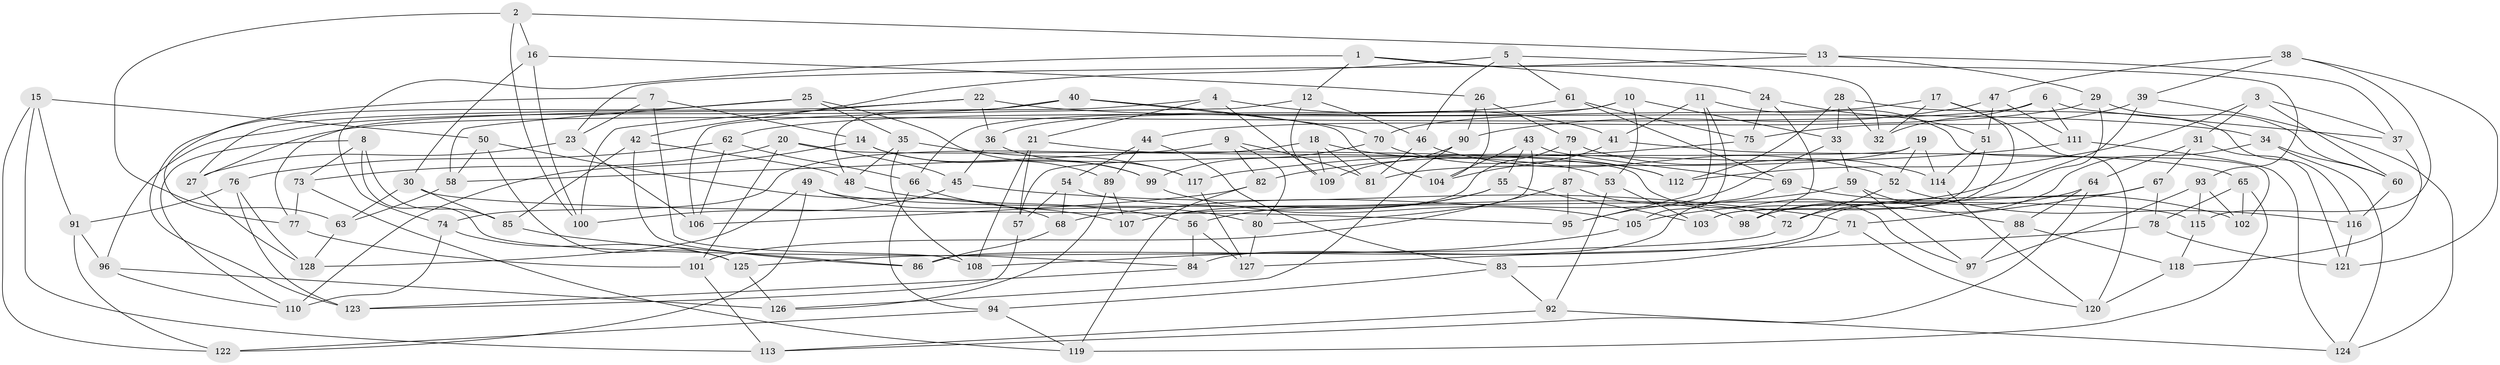// Generated by graph-tools (version 1.1) at 2025/26/03/09/25 03:26:56]
// undirected, 128 vertices, 256 edges
graph export_dot {
graph [start="1"]
  node [color=gray90,style=filled];
  1;
  2;
  3;
  4;
  5;
  6;
  7;
  8;
  9;
  10;
  11;
  12;
  13;
  14;
  15;
  16;
  17;
  18;
  19;
  20;
  21;
  22;
  23;
  24;
  25;
  26;
  27;
  28;
  29;
  30;
  31;
  32;
  33;
  34;
  35;
  36;
  37;
  38;
  39;
  40;
  41;
  42;
  43;
  44;
  45;
  46;
  47;
  48;
  49;
  50;
  51;
  52;
  53;
  54;
  55;
  56;
  57;
  58;
  59;
  60;
  61;
  62;
  63;
  64;
  65;
  66;
  67;
  68;
  69;
  70;
  71;
  72;
  73;
  74;
  75;
  76;
  77;
  78;
  79;
  80;
  81;
  82;
  83;
  84;
  85;
  86;
  87;
  88;
  89;
  90;
  91;
  92;
  93;
  94;
  95;
  96;
  97;
  98;
  99;
  100;
  101;
  102;
  103;
  104;
  105;
  106;
  107;
  108;
  109;
  110;
  111;
  112;
  113;
  114;
  115;
  116;
  117;
  118;
  119;
  120;
  121;
  122;
  123;
  124;
  125;
  126;
  127;
  128;
  1 -- 93;
  1 -- 12;
  1 -- 74;
  1 -- 24;
  2 -- 13;
  2 -- 63;
  2 -- 100;
  2 -- 16;
  3 -- 112;
  3 -- 60;
  3 -- 31;
  3 -- 37;
  4 -- 77;
  4 -- 21;
  4 -- 41;
  4 -- 109;
  5 -- 32;
  5 -- 42;
  5 -- 46;
  5 -- 61;
  6 -- 37;
  6 -- 27;
  6 -- 111;
  6 -- 32;
  7 -- 14;
  7 -- 108;
  7 -- 77;
  7 -- 23;
  8 -- 73;
  8 -- 84;
  8 -- 110;
  8 -- 85;
  9 -- 82;
  9 -- 80;
  9 -- 81;
  9 -- 58;
  10 -- 36;
  10 -- 33;
  10 -- 66;
  10 -- 53;
  11 -- 41;
  11 -- 105;
  11 -- 102;
  11 -- 95;
  12 -- 109;
  12 -- 46;
  12 -- 106;
  13 -- 29;
  13 -- 23;
  13 -- 37;
  14 -- 99;
  14 -- 89;
  14 -- 110;
  15 -- 91;
  15 -- 113;
  15 -- 122;
  15 -- 50;
  16 -- 26;
  16 -- 100;
  16 -- 30;
  17 -- 32;
  17 -- 120;
  17 -- 70;
  17 -- 103;
  18 -- 74;
  18 -- 112;
  18 -- 81;
  18 -- 109;
  19 -- 57;
  19 -- 52;
  19 -- 114;
  19 -- 81;
  20 -- 101;
  20 -- 45;
  20 -- 73;
  20 -- 97;
  21 -- 57;
  21 -- 53;
  21 -- 108;
  22 -- 27;
  22 -- 100;
  22 -- 34;
  22 -- 36;
  23 -- 27;
  23 -- 106;
  24 -- 98;
  24 -- 75;
  24 -- 51;
  25 -- 35;
  25 -- 58;
  25 -- 99;
  25 -- 123;
  26 -- 104;
  26 -- 79;
  26 -- 90;
  27 -- 128;
  28 -- 116;
  28 -- 33;
  28 -- 112;
  28 -- 32;
  29 -- 98;
  29 -- 60;
  29 -- 44;
  30 -- 85;
  30 -- 63;
  30 -- 95;
  31 -- 67;
  31 -- 64;
  31 -- 121;
  33 -- 95;
  33 -- 59;
  34 -- 124;
  34 -- 60;
  34 -- 98;
  35 -- 48;
  35 -- 108;
  35 -- 117;
  36 -- 45;
  36 -- 117;
  37 -- 118;
  38 -- 121;
  38 -- 115;
  38 -- 39;
  38 -- 47;
  39 -- 75;
  39 -- 105;
  39 -- 124;
  40 -- 104;
  40 -- 48;
  40 -- 96;
  40 -- 70;
  41 -- 65;
  41 -- 104;
  42 -- 85;
  42 -- 48;
  42 -- 86;
  43 -- 55;
  43 -- 104;
  43 -- 69;
  43 -- 80;
  44 -- 54;
  44 -- 89;
  44 -- 83;
  45 -- 71;
  45 -- 100;
  46 -- 81;
  46 -- 52;
  47 -- 51;
  47 -- 90;
  47 -- 111;
  48 -- 56;
  49 -- 107;
  49 -- 115;
  49 -- 122;
  49 -- 128;
  50 -- 58;
  50 -- 68;
  50 -- 125;
  51 -- 103;
  51 -- 114;
  52 -- 116;
  52 -- 72;
  53 -- 92;
  53 -- 103;
  54 -- 68;
  54 -- 57;
  54 -- 72;
  55 -- 103;
  55 -- 107;
  55 -- 56;
  56 -- 84;
  56 -- 127;
  57 -- 123;
  58 -- 63;
  59 -- 88;
  59 -- 97;
  59 -- 68;
  60 -- 116;
  61 -- 62;
  61 -- 75;
  61 -- 69;
  62 -- 76;
  62 -- 106;
  62 -- 66;
  63 -- 128;
  64 -- 72;
  64 -- 88;
  64 -- 113;
  65 -- 119;
  65 -- 102;
  65 -- 78;
  66 -- 80;
  66 -- 94;
  67 -- 71;
  67 -- 78;
  67 -- 86;
  68 -- 86;
  69 -- 84;
  69 -- 102;
  70 -- 112;
  70 -- 99;
  71 -- 83;
  71 -- 120;
  72 -- 125;
  73 -- 77;
  73 -- 119;
  74 -- 125;
  74 -- 110;
  75 -- 82;
  76 -- 128;
  76 -- 123;
  76 -- 91;
  77 -- 101;
  78 -- 127;
  78 -- 121;
  79 -- 114;
  79 -- 107;
  79 -- 87;
  80 -- 127;
  82 -- 119;
  82 -- 106;
  83 -- 92;
  83 -- 94;
  84 -- 123;
  85 -- 86;
  87 -- 101;
  87 -- 95;
  87 -- 98;
  88 -- 118;
  88 -- 97;
  89 -- 107;
  89 -- 126;
  90 -- 126;
  90 -- 109;
  91 -- 96;
  91 -- 122;
  92 -- 124;
  92 -- 113;
  93 -- 115;
  93 -- 97;
  93 -- 102;
  94 -- 119;
  94 -- 122;
  96 -- 110;
  96 -- 126;
  99 -- 105;
  101 -- 113;
  105 -- 108;
  111 -- 117;
  111 -- 124;
  114 -- 120;
  115 -- 118;
  116 -- 121;
  117 -- 127;
  118 -- 120;
  125 -- 126;
}
